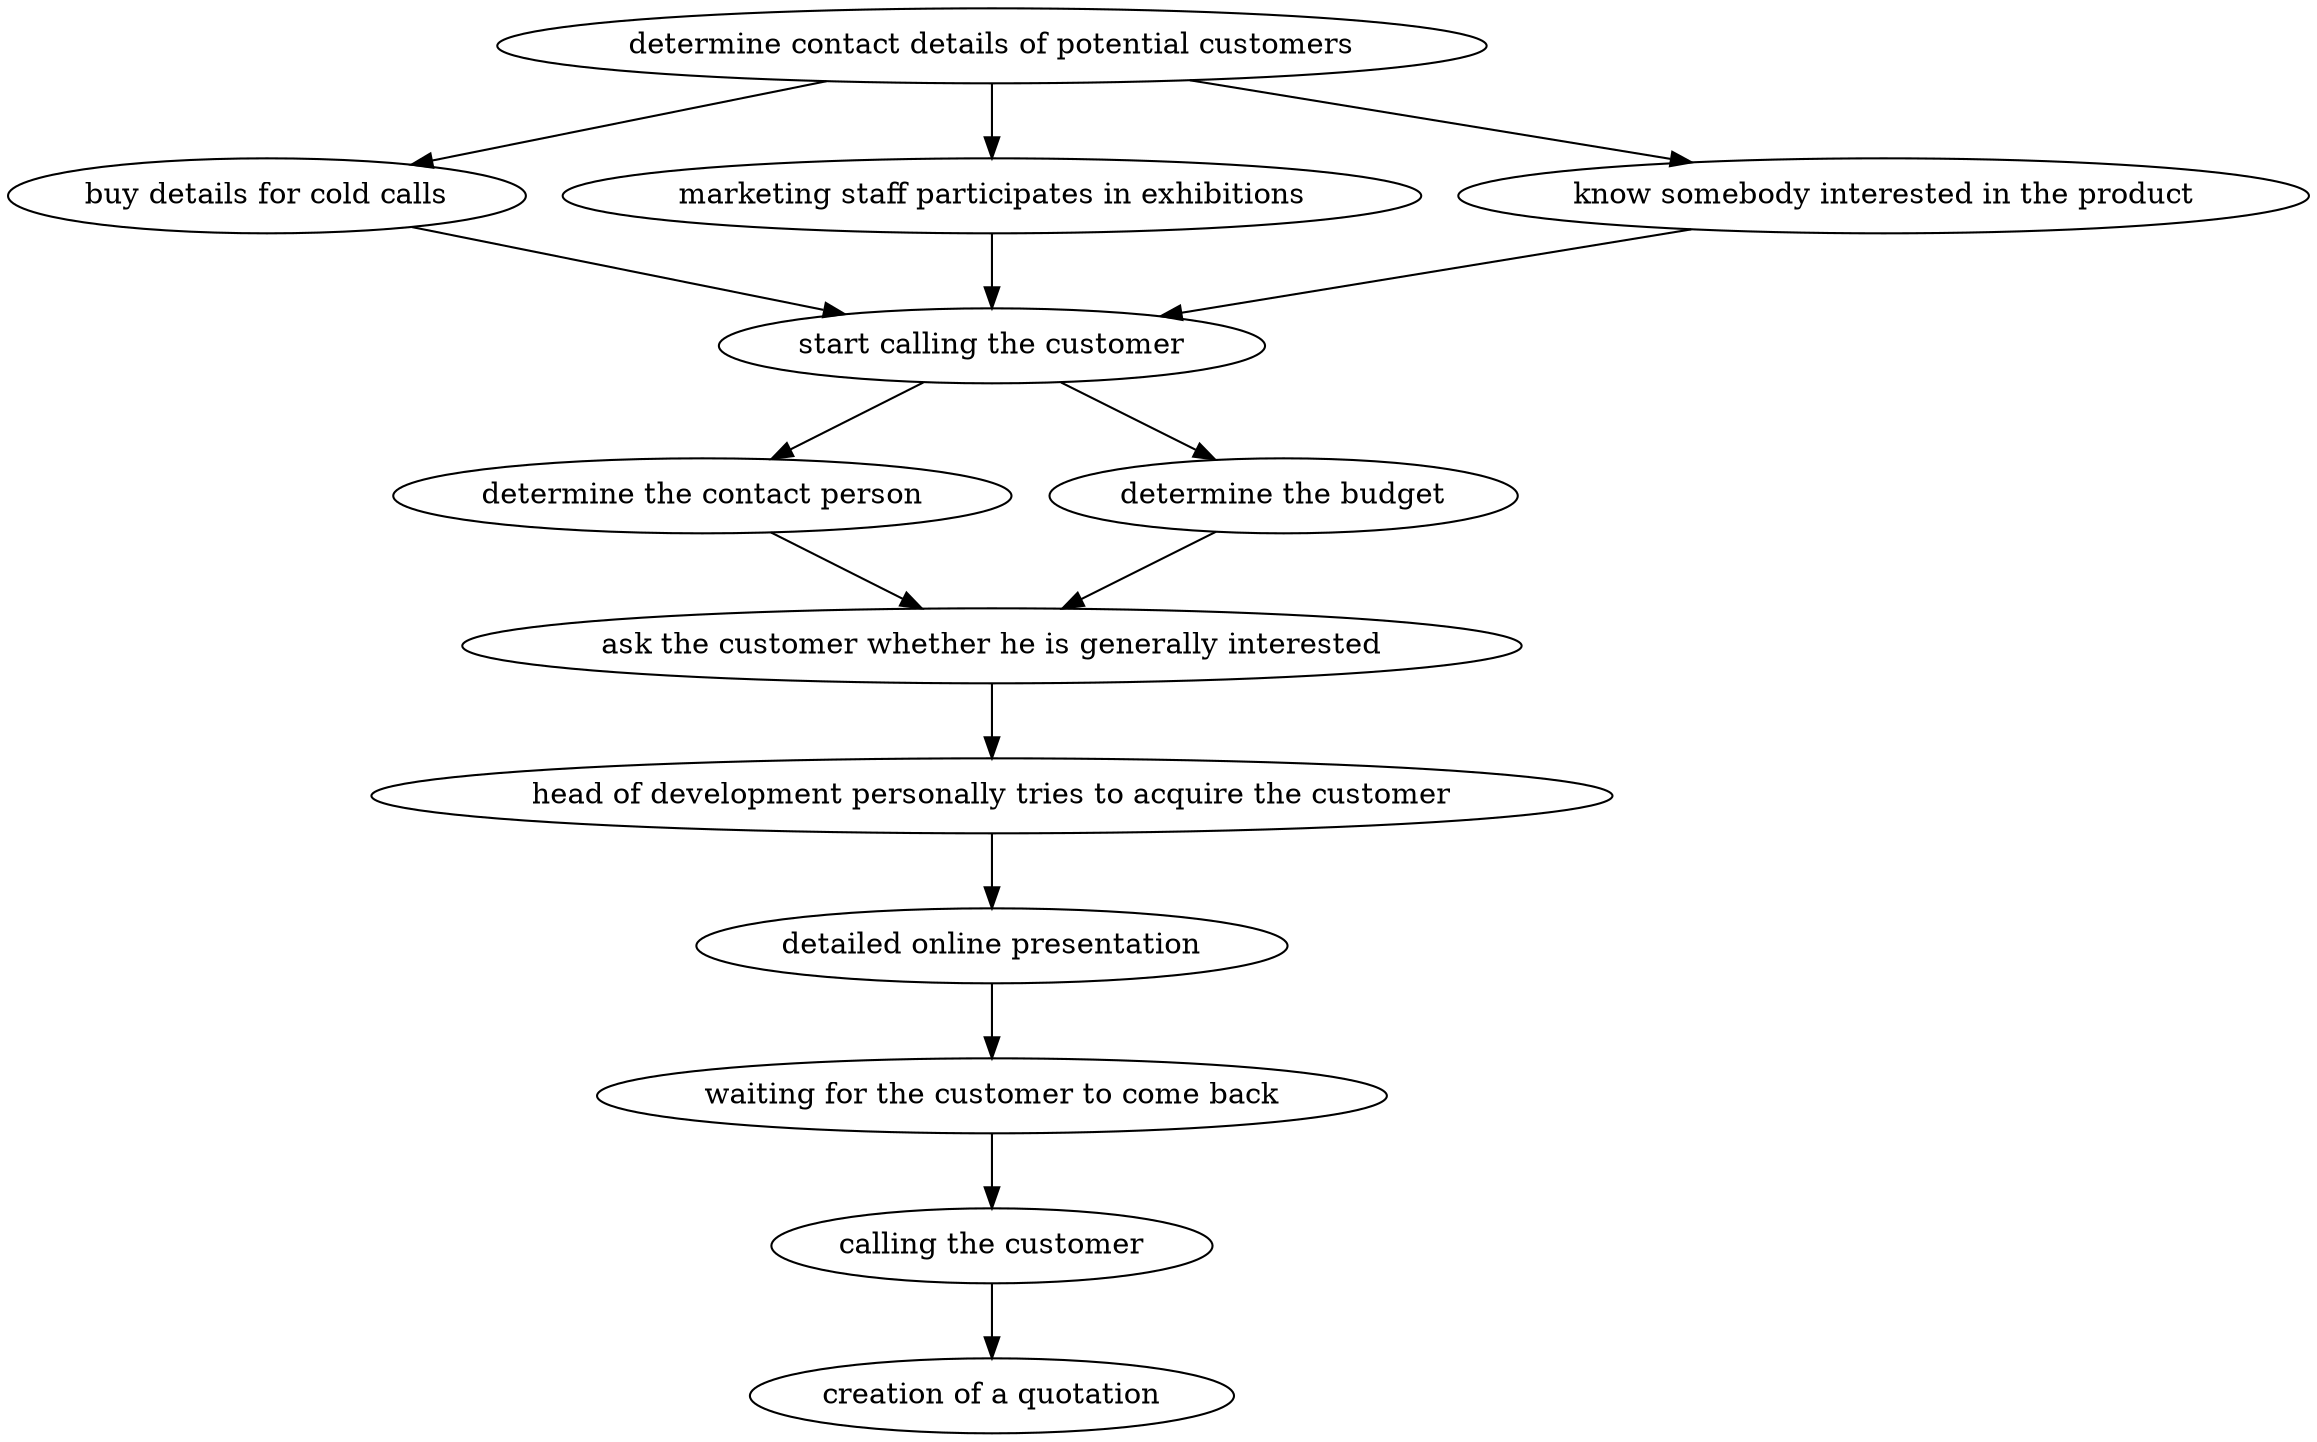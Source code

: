 strict digraph "doc-6.4" {
	graph [name="doc-6.4"];
	"determine contact details of potential customers"	[attrs="{'type': 'Activity', 'label': 'determine contact details of potential customers'}"];
	"buy details for cold calls"	[attrs="{'type': 'Activity', 'label': 'buy details for cold calls'}"];
	"determine contact details of potential customers" -> "buy details for cold calls"	[attrs="{'type': 'flow', 'label': 'flow'}"];
	"marketing staff participates in exhibitions"	[attrs="{'type': 'Activity', 'label': 'marketing staff participates in exhibitions'}"];
	"determine contact details of potential customers" -> "marketing staff participates in exhibitions"	[attrs="{'type': 'flow', 'label': 'flow'}"];
	"know somebody interested in the product"	[attrs="{'type': 'Activity', 'label': 'know somebody interested in the product'}"];
	"determine contact details of potential customers" -> "know somebody interested in the product"	[attrs="{'type': 'flow', 'label': 'flow'}"];
	"start calling the customer"	[attrs="{'type': 'Activity', 'label': 'start calling the customer'}"];
	"buy details for cold calls" -> "start calling the customer"	[attrs="{'type': 'flow', 'label': 'flow'}"];
	"marketing staff participates in exhibitions" -> "start calling the customer"	[attrs="{'type': 'flow', 'label': 'flow'}"];
	"know somebody interested in the product" -> "start calling the customer"	[attrs="{'type': 'flow', 'label': 'flow'}"];
	"determine the contact person"	[attrs="{'type': 'Activity', 'label': 'determine the contact person'}"];
	"start calling the customer" -> "determine the contact person"	[attrs="{'type': 'flow', 'label': 'flow'}"];
	"determine the budget"	[attrs="{'type': 'Activity', 'label': 'determine the budget'}"];
	"start calling the customer" -> "determine the budget"	[attrs="{'type': 'flow', 'label': 'flow'}"];
	"ask the customer whether he is generally interested"	[attrs="{'type': 'Activity', 'label': 'ask the customer whether he is generally interested'}"];
	"determine the contact person" -> "ask the customer whether he is generally interested"	[attrs="{'type': 'flow', 'label': 'flow'}"];
	"determine the budget" -> "ask the customer whether he is generally interested"	[attrs="{'type': 'flow', 'label': 'flow'}"];
	"head of development personally tries to acquire the customer"	[attrs="{'type': 'Activity', 'label': 'head of development personally tries to acquire the customer'}"];
	"ask the customer whether he is generally interested" -> "head of development personally tries to acquire the customer"	[attrs="{'type': 'flow', 'label': 'flow'}"];
	"detailed online presentation"	[attrs="{'type': 'Activity', 'label': 'detailed online presentation'}"];
	"head of development personally tries to acquire the customer" -> "detailed online presentation"	[attrs="{'type': 'flow', 'label': 'flow'}"];
	"waiting for the customer to come back"	[attrs="{'type': 'Activity', 'label': 'waiting for the customer to come back'}"];
	"detailed online presentation" -> "waiting for the customer to come back"	[attrs="{'type': 'flow', 'label': 'flow'}"];
	"calling the customer"	[attrs="{'type': 'Activity', 'label': 'calling the customer'}"];
	"waiting for the customer to come back" -> "calling the customer"	[attrs="{'type': 'flow', 'label': 'flow'}"];
	"creation of a quotation"	[attrs="{'type': 'Activity', 'label': 'creation of a quotation'}"];
	"calling the customer" -> "creation of a quotation"	[attrs="{'type': 'flow', 'label': 'flow'}"];
}
